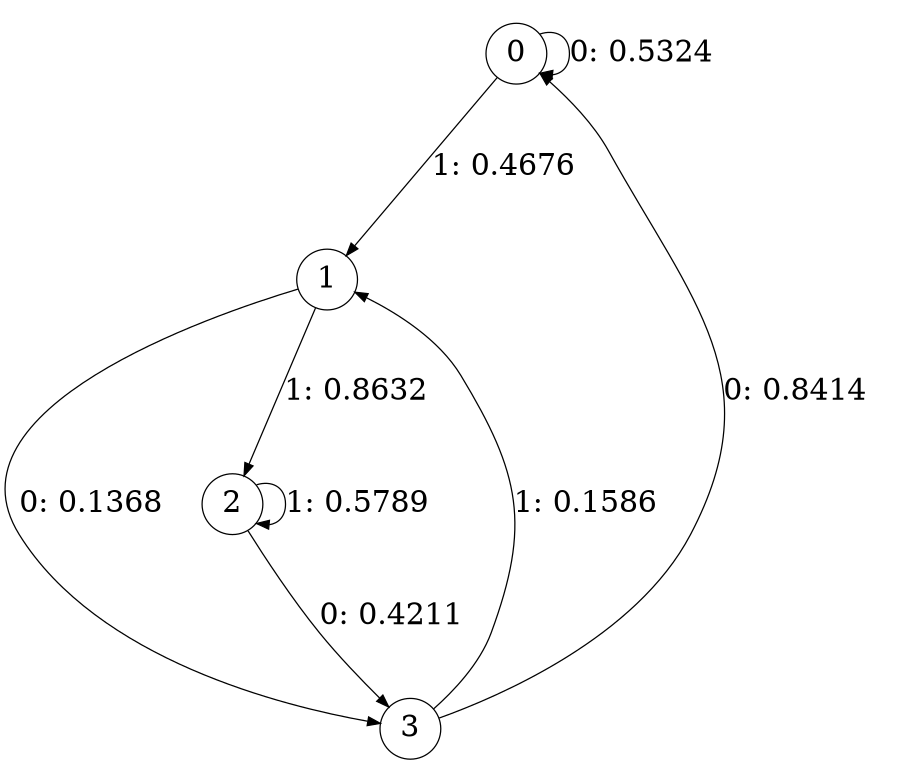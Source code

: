 digraph "ch23faceL2" {
size = "6,8.5";
ratio = "fill";
node [shape = circle];
node [fontsize = 24];
edge [fontsize = 24];
0 -> 0 [label = "0: 0.5324   "];
0 -> 1 [label = "1: 0.4676   "];
1 -> 3 [label = "0: 0.1368   "];
1 -> 2 [label = "1: 0.8632   "];
2 -> 3 [label = "0: 0.4211   "];
2 -> 2 [label = "1: 0.5789   "];
3 -> 0 [label = "0: 0.8414   "];
3 -> 1 [label = "1: 0.1586   "];
}
